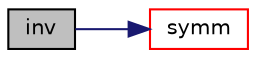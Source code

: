 digraph "inv"
{
  bgcolor="transparent";
  edge [fontname="Helvetica",fontsize="10",labelfontname="Helvetica",labelfontsize="10"];
  node [fontname="Helvetica",fontsize="10",shape=record];
  rankdir="LR";
  Node89644 [label="inv",height=0.2,width=0.4,color="black", fillcolor="grey75", style="filled", fontcolor="black"];
  Node89644 -> Node89645 [color="midnightblue",fontsize="10",style="solid",fontname="Helvetica"];
  Node89645 [label="symm",height=0.2,width=0.4,color="red",URL="$a21851.html#a112755faabb5ff081d7a25a936a1d3c4"];
}
